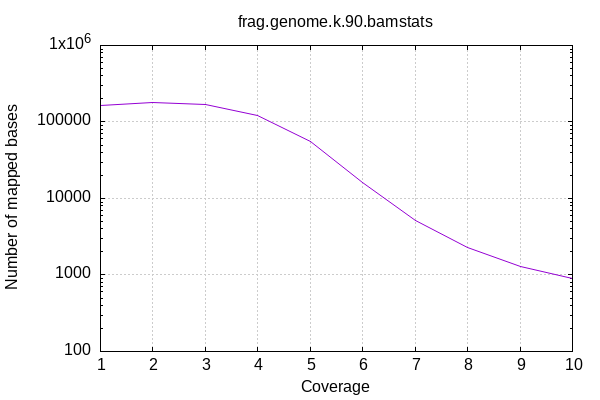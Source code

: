 
            set terminal png size 600,400 truecolor
            set output "frag.genome.k.90/coverage.png"
            set grid xtics ytics y2tics back lc rgb "#cccccc"
            set ylabel "Number of mapped bases"
            set xlabel "Coverage"
            set log y
            set style fill solid border -1
            set title "frag.genome.k.90.bamstats"
            set xrange [:10]
            plot '-' with lines notitle
        1	165597
2	181197
3	171192
4	122172
5	54902
6	16225
7	5175
8	2287
9	1286
10	887
11	307
12	71
13	48
14	65
15	58
16	23
17	7
end
